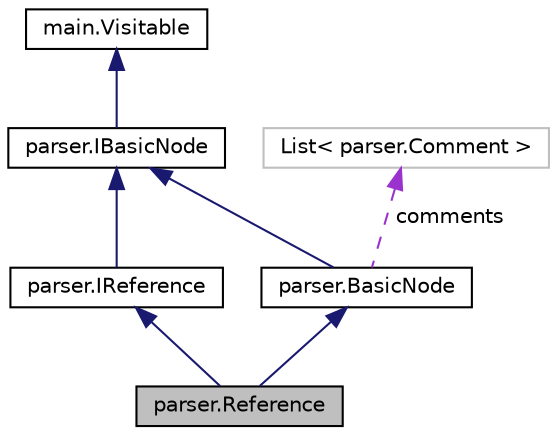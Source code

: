 digraph "parser.Reference"
{
  edge [fontname="Helvetica",fontsize="10",labelfontname="Helvetica",labelfontsize="10"];
  node [fontname="Helvetica",fontsize="10",shape=record];
  Node1 [label="parser.Reference",height=0.2,width=0.4,color="black", fillcolor="grey75", style="filled", fontcolor="black"];
  Node2 -> Node1 [dir="back",color="midnightblue",fontsize="10",style="solid"];
  Node2 [label="parser.BasicNode",height=0.2,width=0.4,color="black", fillcolor="white", style="filled",URL="$classparser_1_1_basic_node.html"];
  Node3 -> Node2 [dir="back",color="midnightblue",fontsize="10",style="solid"];
  Node3 [label="parser.IBasicNode",height=0.2,width=0.4,color="black", fillcolor="white", style="filled",URL="$interfaceparser_1_1_i_basic_node.html"];
  Node4 -> Node3 [dir="back",color="midnightblue",fontsize="10",style="solid"];
  Node4 [label="main.Visitable",height=0.2,width=0.4,color="black", fillcolor="white", style="filled",URL="$interfacemain_1_1_visitable.html"];
  Node5 -> Node2 [dir="back",color="darkorchid3",fontsize="10",style="dashed",label=" comments" ];
  Node5 [label="List\< parser.Comment \>",height=0.2,width=0.4,color="grey75", fillcolor="white", style="filled"];
  Node6 -> Node1 [dir="back",color="midnightblue",fontsize="10",style="solid"];
  Node6 [label="parser.IReference",height=0.2,width=0.4,color="black", fillcolor="white", style="filled",URL="$interfaceparser_1_1_i_reference.html"];
  Node3 -> Node6 [dir="back",color="midnightblue",fontsize="10",style="solid"];
}
